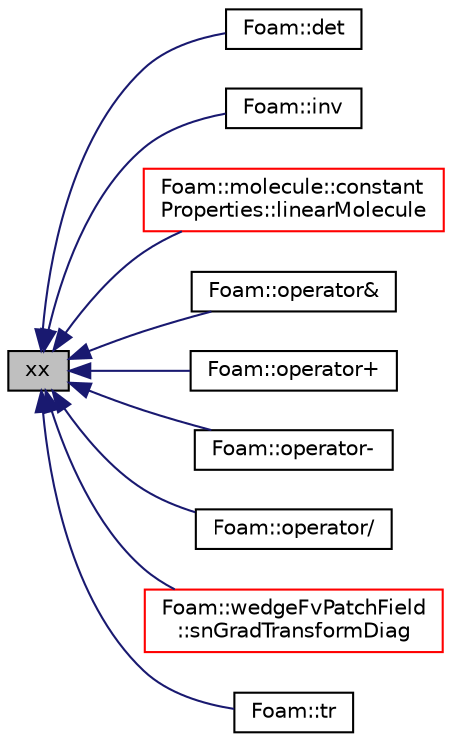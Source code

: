 digraph "xx"
{
  bgcolor="transparent";
  edge [fontname="Helvetica",fontsize="10",labelfontname="Helvetica",labelfontsize="10"];
  node [fontname="Helvetica",fontsize="10",shape=record];
  rankdir="LR";
  Node1 [label="xx",height=0.2,width=0.4,color="black", fillcolor="grey75", style="filled", fontcolor="black"];
  Node1 -> Node2 [dir="back",color="midnightblue",fontsize="10",style="solid",fontname="Helvetica"];
  Node2 [label="Foam::det",height=0.2,width=0.4,color="black",URL="$a10758.html#ac250f908c2eeec7353b359b0cebd1e8f",tooltip="Return the determinant of a diagonal tensor. "];
  Node1 -> Node3 [dir="back",color="midnightblue",fontsize="10",style="solid",fontname="Helvetica"];
  Node3 [label="Foam::inv",height=0.2,width=0.4,color="black",URL="$a10758.html#aaf621d061b5e01a51191e22c1dc57077",tooltip="Return the inverse of a diagonal tensor. "];
  Node1 -> Node4 [dir="back",color="midnightblue",fontsize="10",style="solid",fontname="Helvetica"];
  Node4 [label="Foam::molecule::constant\lProperties::linearMolecule",height=0.2,width=0.4,color="red",URL="$a00376.html#a85400ac7f8d2a4a8b9796bb42c4e5429"];
  Node1 -> Node5 [dir="back",color="midnightblue",fontsize="10",style="solid",fontname="Helvetica"];
  Node5 [label="Foam::operator&",height=0.2,width=0.4,color="black",URL="$a10758.html#a76c7c475145f46de5a58cd7dec720866",tooltip="Inner-product between two diagonal tensors. "];
  Node1 -> Node6 [dir="back",color="midnightblue",fontsize="10",style="solid",fontname="Helvetica"];
  Node6 [label="Foam::operator+",height=0.2,width=0.4,color="black",URL="$a10758.html#afd3ddb9840be2a7ca902615359e3283e"];
  Node1 -> Node7 [dir="back",color="midnightblue",fontsize="10",style="solid",fontname="Helvetica"];
  Node7 [label="Foam::operator-",height=0.2,width=0.4,color="black",URL="$a10758.html#a2c7fb7bc3807efdfd0a5456730bc84fc"];
  Node1 -> Node8 [dir="back",color="midnightblue",fontsize="10",style="solid",fontname="Helvetica"];
  Node8 [label="Foam::operator/",height=0.2,width=0.4,color="black",URL="$a10758.html#aa27e874cfb850f9030a3f109d2437758",tooltip="Division of a scalar by a diagonalTensor. "];
  Node1 -> Node9 [dir="back",color="midnightblue",fontsize="10",style="solid",fontname="Helvetica"];
  Node9 [label="Foam::wedgeFvPatchField\l::snGradTransformDiag",height=0.2,width=0.4,color="red",URL="$a02874.html#a34aea5f8557ad4398ecbd1d9a04ee5df",tooltip="Return face-gradient transform diagonal. "];
  Node1 -> Node10 [dir="back",color="midnightblue",fontsize="10",style="solid",fontname="Helvetica"];
  Node10 [label="Foam::tr",height=0.2,width=0.4,color="black",URL="$a10758.html#a9354c5cf1c5094875b098457c7502c2f",tooltip="Return the trace of a diagonal tensor. "];
}

